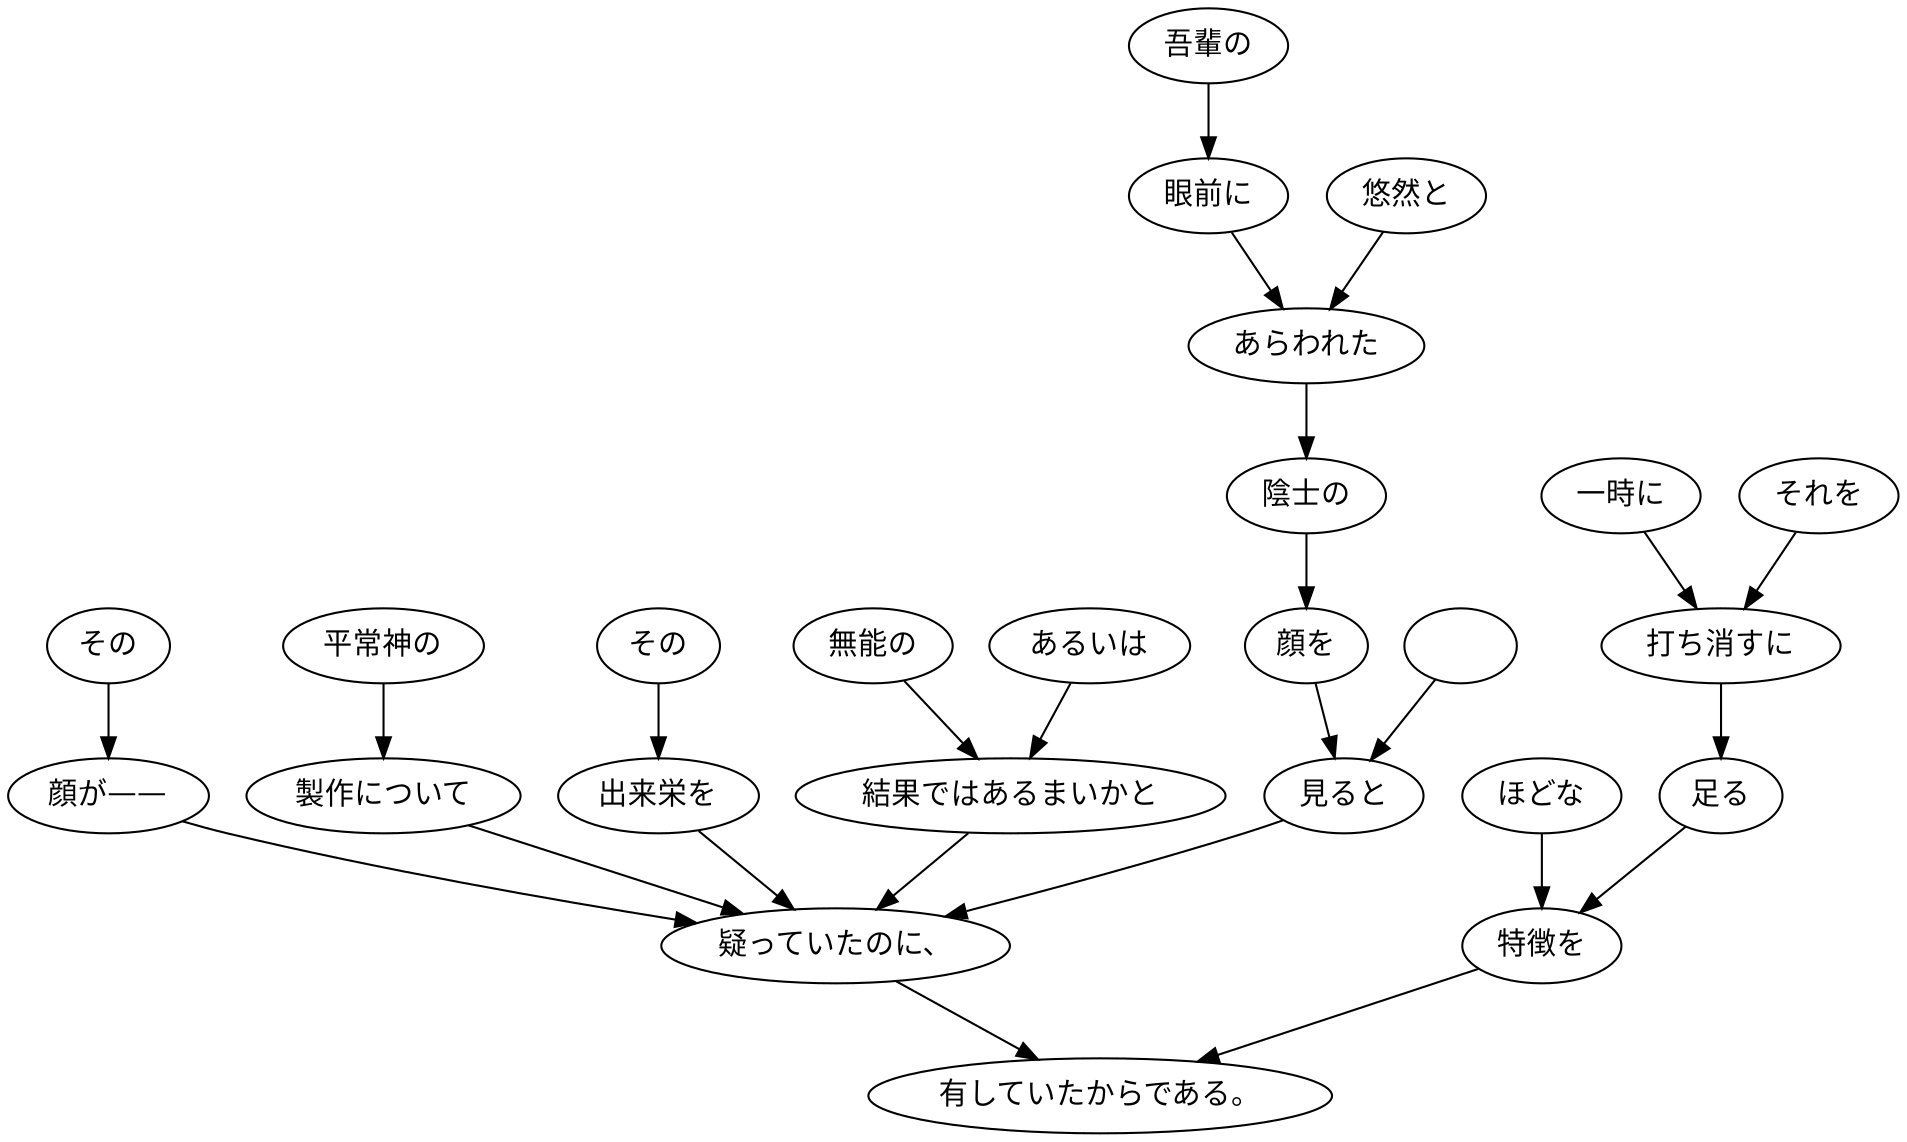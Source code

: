 digraph graph2798 {
	node0 [label="　"];
	node1 [label="吾輩の"];
	node2 [label="眼前に"];
	node3 [label="悠然と"];
	node4 [label="あらわれた"];
	node5 [label="陰士の"];
	node6 [label="顔を"];
	node7 [label="見ると"];
	node8 [label="その"];
	node9 [label="顔が——"];
	node10 [label="平常神の"];
	node11 [label="製作について"];
	node12 [label="その"];
	node13 [label="出来栄を"];
	node14 [label="あるいは"];
	node15 [label="無能の"];
	node16 [label="結果ではあるまいかと"];
	node17 [label="疑っていたのに、"];
	node18 [label="それを"];
	node19 [label="一時に"];
	node20 [label="打ち消すに"];
	node21 [label="足る"];
	node22 [label="ほどな"];
	node23 [label="特徴を"];
	node24 [label="有していたからである。"];
	node0 -> node7;
	node1 -> node2;
	node2 -> node4;
	node3 -> node4;
	node4 -> node5;
	node5 -> node6;
	node6 -> node7;
	node7 -> node17;
	node8 -> node9;
	node9 -> node17;
	node10 -> node11;
	node11 -> node17;
	node12 -> node13;
	node13 -> node17;
	node14 -> node16;
	node15 -> node16;
	node16 -> node17;
	node17 -> node24;
	node18 -> node20;
	node19 -> node20;
	node20 -> node21;
	node21 -> node23;
	node22 -> node23;
	node23 -> node24;
}
